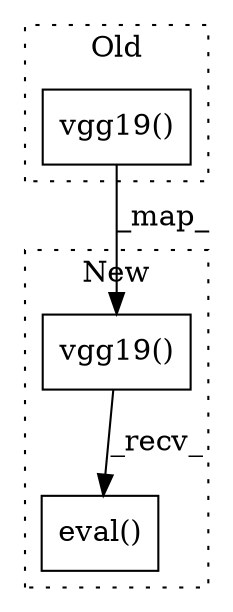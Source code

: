 digraph G {
subgraph cluster0 {
1 [label="vgg19()" a="75" s="6830" l="47" shape="box"];
label = "Old";
style="dotted";
}
subgraph cluster1 {
2 [label="vgg19()" a="75" s="6776" l="47" shape="box"];
3 [label="eval()" a="75" s="6776" l="54" shape="box"];
label = "New";
style="dotted";
}
1 -> 2 [label="_map_"];
2 -> 3 [label="_recv_"];
}